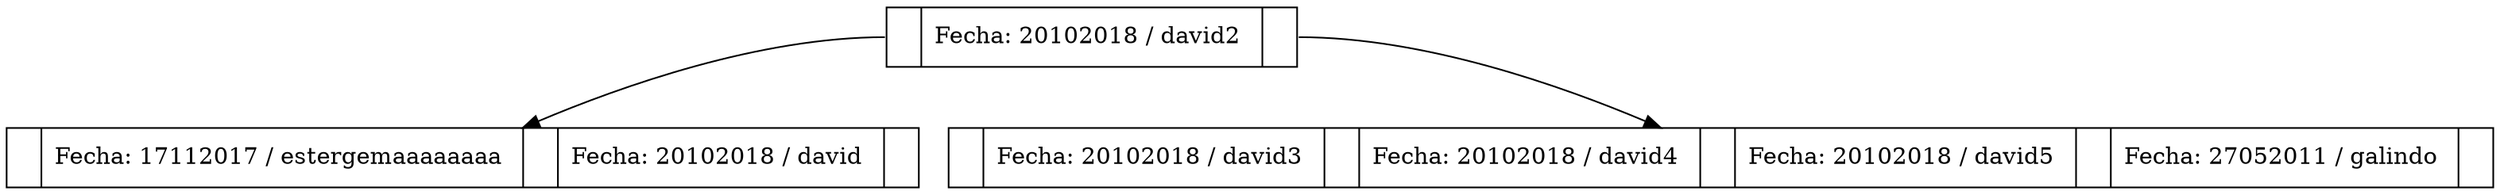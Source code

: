 digraph G{
node [shape = record];
rankdir = TD;
activo_david2 [label= "<r0> | <cl1>Fecha: 20102018 / david2 &#92; | <r1> "];
activo_david2:r0 -> activo_estergemaaaaaaaa;
activo_david2:r1 -> activo_david3;
activo_estergemaaaaaaaa [label= "<r0> | <cl1>Fecha: 17112017 / estergemaaaaaaaa &#92; | <r1> | <cl2>Fecha: 20102018 / david &#92; | <r2> "];
activo_david3 [label= "<r0> | <cl1>Fecha: 20102018 / david3 &#92; | <r1> | <cl2>Fecha: 20102018 / david4 &#92; | <r2> | <cl3>Fecha: 20102018 / david5 &#92; | <r3> | <cl4>Fecha: 27052011 / galindo &#92; | <r4> "];
}